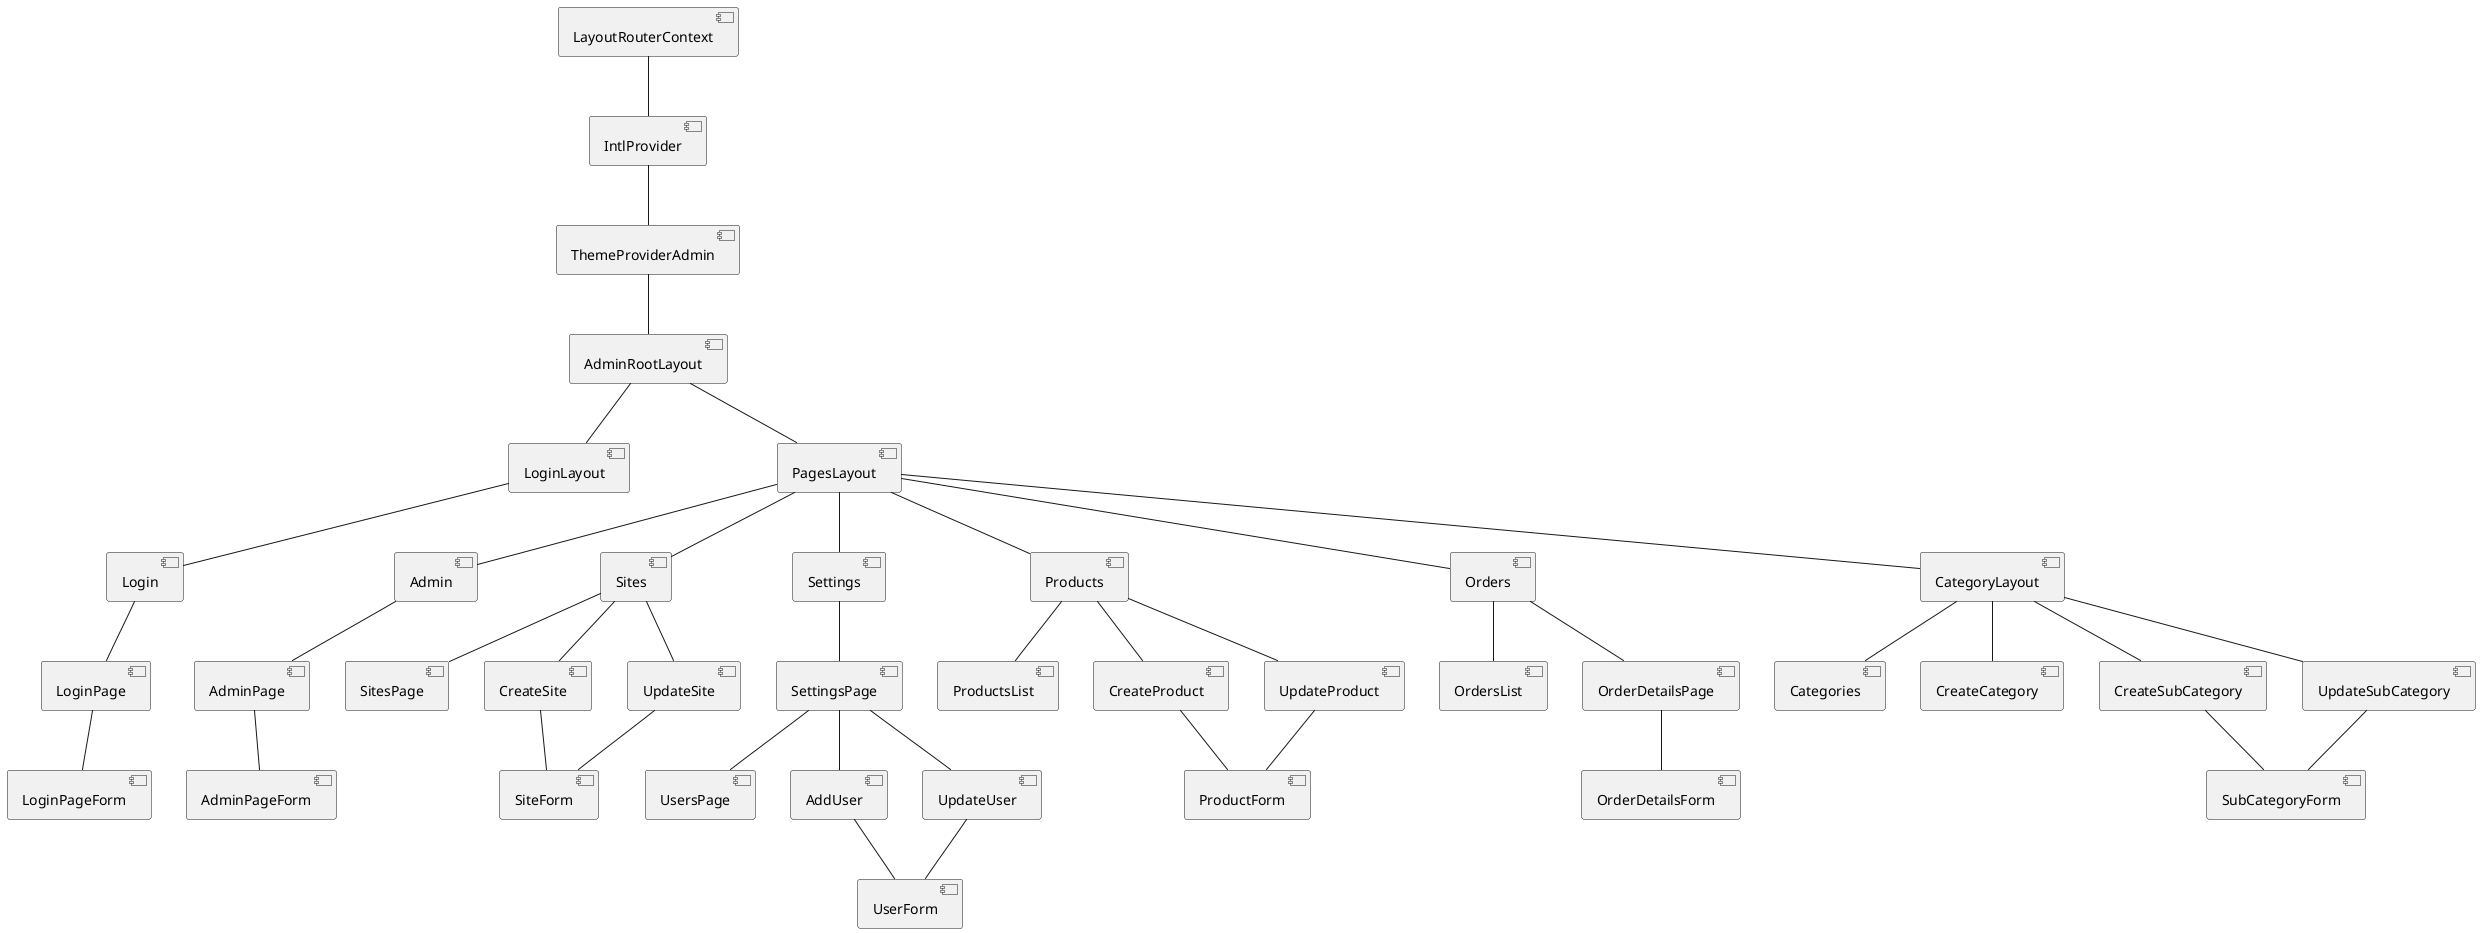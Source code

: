 @startuml

component LayoutRouterContext
component IntlProvider

LayoutRouterContext -- IntlProvider

component ThemeProviderAdmin
component AdminRootLayout
component LoginLayout
component PagesLayout
component Login
component LoginPage
component LoginPageForm

component Admin
component AdminPage
component AdminPageForm

component Sites
component Settings
component Products
component Orders
component CategoryLayout

component Categories
component CreateCategory
component CreateSubCategory
component UpdateSubCategory
component SubCategoryForm

component SitesPage
component CreateSite
component UpdateSite
component SiteForm

component SettingsPage

component UsersPage
component AddUser
component UpdateUser
component UserForm

component ProductsList
component CreateProduct
component UpdateProduct
component ProductForm

component OrdersList
component OrderDetailsPage
component OrderDetailsForm

IntlProvider -- ThemeProviderAdmin
ThemeProviderAdmin -- AdminRootLayout
AdminRootLayout -- LoginLayout
AdminRootLayout -- PagesLayout

LoginLayout -- Login
Login -- LoginPage
LoginPage -- LoginPageForm

PagesLayout -- Admin
PagesLayout -- Sites
PagesLayout -- Settings
PagesLayout -- Products
PagesLayout -- Orders
PagesLayout -- CategoryLayout

Admin -- AdminPage
AdminPage -- AdminPageForm

CategoryLayout -- Categories
CategoryLayout -- CreateCategory
CategoryLayout -- CreateSubCategory
CategoryLayout -- UpdateSubCategory

CreateSubCategory -- SubCategoryForm
UpdateSubCategory -- SubCategoryForm

Sites -- SitesPage
Sites -- CreateSite
Sites -- UpdateSite

CreateSite -- SiteForm
UpdateSite -- SiteForm

Settings -- SettingsPage
SettingsPage -- UsersPage
SettingsPage -- AddUser
SettingsPage -- UpdateUser

AddUser -- UserForm
UpdateUser -- UserForm

Products -- ProductsList
Products -- CreateProduct
Products -- UpdateProduct

CreateProduct -- ProductForm
UpdateProduct -- ProductForm

Orders -- OrdersList
Orders -- OrderDetailsPage
OrderDetailsPage -- OrderDetailsForm

@enduml